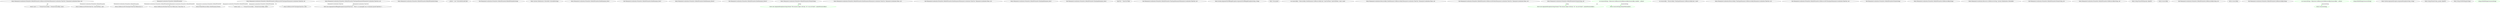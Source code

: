 digraph  {
n47 [label="Humanizer.Localisation.Formatters.DefaultFormatter", span=""];
n0 [cluster="Humanizer.Localisation.Formatters.DefaultFormatter.DefaultFormatter(string)", label="Entry Humanizer.Localisation.Formatters.DefaultFormatter.DefaultFormatter(string)", span="16-16"];
n1 [cluster="Humanizer.Localisation.Formatters.DefaultFormatter.DefaultFormatter(string)", label="_culture = new CultureInfo(localeCode)", span="18-18"];
n2 [cluster="Humanizer.Localisation.Formatters.DefaultFormatter.DefaultFormatter(string)", label="Exit Humanizer.Localisation.Formatters.DefaultFormatter.DefaultFormatter(string)", span="16-16"];
n3 [cluster="System.Globalization.CultureInfo.CultureInfo(string)", label="Entry System.Globalization.CultureInfo.CultureInfo(string)", span="0-0"];
n4 [cluster="Humanizer.Localisation.Formatters.DefaultFormatter.DateHumanize_Now()", label="Entry Humanizer.Localisation.Formatters.DefaultFormatter.DateHumanize_Now()", span="25-25"];
n5 [cluster="Humanizer.Localisation.Formatters.DefaultFormatter.DateHumanize_Now()", label="return GetResourceForDate(TimeUnit.Millisecond, Tense.Past, 0);", span="27-27"];
n6 [cluster="Humanizer.Localisation.Formatters.DefaultFormatter.DateHumanize_Now()", label="Exit Humanizer.Localisation.Formatters.DefaultFormatter.DateHumanize_Now()", span="25-25"];
n7 [cluster="Humanizer.Localisation.Formatters.DefaultFormatter.GetResourceForDate(Humanizer.Localisation.TimeUnit, Humanizer.Localisation.Tense, int)", label="Entry Humanizer.Localisation.Formatters.DefaultFormatter.GetResourceForDate(Humanizer.Localisation.TimeUnit, Humanizer.Localisation.Tense, int)", span="75-75"];
n8 [cluster="Humanizer.Localisation.Formatters.DefaultFormatter.DateHumanize_Never()", label="Entry Humanizer.Localisation.Formatters.DefaultFormatter.DateHumanize_Never()", span="34-34"];
n9 [cluster="Humanizer.Localisation.Formatters.DefaultFormatter.DateHumanize_Never()", label="return Format(ResourceKeys.DateHumanize.Never);", span="36-36"];
n10 [cluster="Humanizer.Localisation.Formatters.DefaultFormatter.DateHumanize_Never()", label="Exit Humanizer.Localisation.Formatters.DefaultFormatter.DateHumanize_Never()", span="34-34"];
n11 [cluster="Humanizer.Localisation.Formatters.DefaultFormatter.Format(string)", label="Entry Humanizer.Localisation.Formatters.DefaultFormatter.Format(string)", span="92-92"];
n12 [cluster="Humanizer.Localisation.Formatters.DefaultFormatter.DateHumanize(Humanizer.Localisation.TimeUnit, Humanizer.Localisation.Tense, int)", label="Entry Humanizer.Localisation.Formatters.DefaultFormatter.DateHumanize(Humanizer.Localisation.TimeUnit, Humanizer.Localisation.Tense, int)", span="46-46"];
n13 [cluster="Humanizer.Localisation.Formatters.DefaultFormatter.DateHumanize(Humanizer.Localisation.TimeUnit, Humanizer.Localisation.Tense, int)", label="return GetResourceForDate(timeUnit, timeUnitTense, unit);", span="48-48"];
n14 [cluster="Humanizer.Localisation.Formatters.DefaultFormatter.DateHumanize(Humanizer.Localisation.TimeUnit, Humanizer.Localisation.Tense, int)", label="Exit Humanizer.Localisation.Formatters.DefaultFormatter.DateHumanize(Humanizer.Localisation.TimeUnit, Humanizer.Localisation.Tense, int)", span="46-46"];
n15 [cluster="Humanizer.Localisation.Formatters.DefaultFormatter.TimeSpanHumanize_Zero()", label="Entry Humanizer.Localisation.Formatters.DefaultFormatter.TimeSpanHumanize_Zero()", span="55-55"];
n16 [cluster="Humanizer.Localisation.Formatters.DefaultFormatter.TimeSpanHumanize_Zero()", label="return GetResourceForTimeSpan(TimeUnit.Millisecond, 0);", span="57-57"];
n17 [cluster="Humanizer.Localisation.Formatters.DefaultFormatter.TimeSpanHumanize_Zero()", label="Exit Humanizer.Localisation.Formatters.DefaultFormatter.TimeSpanHumanize_Zero()", span="55-55"];
n18 [cluster="Humanizer.Localisation.Formatters.DefaultFormatter.GetResourceForTimeSpan(Humanizer.Localisation.TimeUnit, int)", label="Entry Humanizer.Localisation.Formatters.DefaultFormatter.GetResourceForTimeSpan(Humanizer.Localisation.TimeUnit, int)", span="81-81"];
n19 [cluster="Humanizer.Localisation.Formatters.DefaultFormatter.TimeSpanHumanize(Humanizer.Localisation.TimeUnit, int)", label="Entry Humanizer.Localisation.Formatters.DefaultFormatter.TimeSpanHumanize(Humanizer.Localisation.TimeUnit, int)", span="67-67"];
n20 [cluster="Humanizer.Localisation.Formatters.DefaultFormatter.TimeSpanHumanize(Humanizer.Localisation.TimeUnit, int)", label="timeUnit > TimeUnit.Week", span="69-69"];
n21 [cluster="Humanizer.Localisation.Formatters.DefaultFormatter.TimeSpanHumanize(Humanizer.Localisation.TimeUnit, int)", label="throw new ArgumentOutOfRangeException(nameof(timeUnit), ''There's no meaningful way to humanize passed timeUnit.'');", span="70-70"];
n22 [cluster="Humanizer.Localisation.Formatters.DefaultFormatter.TimeSpanHumanize(Humanizer.Localisation.TimeUnit, int)", label="return GetResourceForTimeSpan(timeUnit, unit);", span="72-72"];
n23 [cluster="Humanizer.Localisation.Formatters.DefaultFormatter.TimeSpanHumanize(Humanizer.Localisation.TimeUnit, int)", label="Exit Humanizer.Localisation.Formatters.DefaultFormatter.TimeSpanHumanize(Humanizer.Localisation.TimeUnit, int)", span="67-67"];
n24 [cluster="System.ArgumentOutOfRangeException.ArgumentOutOfRangeException(string, string)", label="Entry System.ArgumentOutOfRangeException.ArgumentOutOfRangeException(string, string)", span="0-0"];
n25 [cluster="Unk.nameof", label="Entry Unk.nameof", span=""];
n26 [cluster="Humanizer.Localisation.Formatters.DefaultFormatter.GetResourceForDate(Humanizer.Localisation.TimeUnit, Humanizer.Localisation.Tense, int)", label="var resourceKey = ResourceKeys.DateHumanize.GetResourceKey(unit, timeUnitTense: timeUnitTense, count: count)", span="77-77"];
n27 [cluster="Humanizer.Localisation.Formatters.DefaultFormatter.GetResourceForDate(Humanizer.Localisation.TimeUnit, Humanizer.Localisation.Tense, int)", label="return count == 1 ? Format(resourceKey) : Format(resourceKey, count);", span="78-78"];
n29 [cluster="Humanizer.Localisation.ResourceKeys.DateHumanize.GetResourceKey(Humanizer.Localisation.TimeUnit, Humanizer.Localisation.Tense, int)", label="Entry Humanizer.Localisation.ResourceKeys.DateHumanize.GetResourceKey(Humanizer.Localisation.TimeUnit, Humanizer.Localisation.Tense, int)", span="35-35"];
n28 [cluster="Humanizer.Localisation.Formatters.DefaultFormatter.GetResourceForDate(Humanizer.Localisation.TimeUnit, Humanizer.Localisation.Tense, int)", label="Exit Humanizer.Localisation.Formatters.DefaultFormatter.GetResourceForDate(Humanizer.Localisation.TimeUnit, Humanizer.Localisation.Tense, int)", span="75-75"];
n30 [cluster="Humanizer.Localisation.Formatters.DefaultFormatter.Format(string, int)", label="Entry Humanizer.Localisation.Formatters.DefaultFormatter.Format(string, int)", span="103-103"];
n31 [cluster="Humanizer.Localisation.Formatters.DefaultFormatter.GetResourceForTimeSpan(Humanizer.Localisation.TimeUnit, int)", label="var resourceKey = ResourceKeys.TimeSpanHumanize.GetResourceKey(unit, count)", span="83-83"];
n32 [cluster="Humanizer.Localisation.Formatters.DefaultFormatter.GetResourceForTimeSpan(Humanizer.Localisation.TimeUnit, int)", label="return count == 1 ? Format(resourceKey) : Format(resourceKey, count);", span="84-84"];
n34 [cluster="Humanizer.Localisation.ResourceKeys.TimeSpanHumanize.GetResourceKey(Humanizer.Localisation.TimeUnit, int)", label="Entry Humanizer.Localisation.ResourceKeys.TimeSpanHumanize.GetResourceKey(Humanizer.Localisation.TimeUnit, int)", span="22-22"];
n33 [cluster="Humanizer.Localisation.Formatters.DefaultFormatter.GetResourceForTimeSpan(Humanizer.Localisation.TimeUnit, int)", label="Exit Humanizer.Localisation.Formatters.DefaultFormatter.GetResourceForTimeSpan(Humanizer.Localisation.TimeUnit, int)", span="81-81"];
n36 [cluster="Humanizer.Localisation.Formatters.DefaultFormatter.Format(string)", label="Exit Humanizer.Localisation.Formatters.DefaultFormatter.Format(string)", span="92-92"];
n37 [cluster="Humanizer.Localisation.Formatters.DefaultFormatter.GetResourceKey(string)", label="Entry Humanizer.Localisation.Formatters.DefaultFormatter.GetResourceKey(string)", span="124-124"];
n38 [cluster="Humanizer.Localisation.Resources.GetResource(string, System.Globalization.CultureInfo)", label="Entry Humanizer.Localisation.Resources.GetResource(string, System.Globalization.CultureInfo)", span="19-19"];
n40 [cluster="Humanizer.Localisation.Formatters.DefaultFormatter.Format(string, int)", label="Exit Humanizer.Localisation.Formatters.DefaultFormatter.Format(string, int)", span="103-103"];
n41 [cluster="Humanizer.Localisation.Formatters.DefaultFormatter.GetResourceKey(string, int)", label="Entry Humanizer.Localisation.Formatters.DefaultFormatter.GetResourceKey(string, int)", span="114-114"];
n42 [cluster="string.FormatWith(params object[])", label="Entry string.FormatWith(params object[])", span="15-15"];
n43 [cluster="Humanizer.Localisation.Formatters.DefaultFormatter.GetResourceKey(string, int)", label="return resourceKey;", span="116-116"];
n44 [cluster="Humanizer.Localisation.Formatters.DefaultFormatter.GetResourceKey(string, int)", label="Exit Humanizer.Localisation.Formatters.DefaultFormatter.GetResourceKey(string, int)", span="114-114"];
n45 [cluster="Humanizer.Localisation.Formatters.DefaultFormatter.GetResourceKey(string)", label="return resourceKey;", span="126-126"];
n46 [cluster="Humanizer.Localisation.Formatters.DefaultFormatter.GetResourceKey(string)", label="Exit Humanizer.Localisation.Formatters.DefaultFormatter.GetResourceKey(string)", span="124-124"];
d35 [cluster="Humanizer.Localisation.Formatters.DefaultFormatter.Format(string)", color=green, community=0, label="var resourceString = Resources.GetResource(GetResourceKey(resourceKey), _culture)", prediction=0, span="95-95"];
d36 [cluster="Humanizer.Localisation.Formatters.DefaultFormatter.Format(string)", color=green, community=0, label="string.IsNullOrEmpty(resourceString)", prediction=1, span="97-97"];
d38 [cluster="Humanizer.Localisation.Formatters.DefaultFormatter.Format(string)", color=green, community=0, label="return resourceString;", prediction=0, span="100-100"];
d37 [cluster="Humanizer.Localisation.Formatters.DefaultFormatter.Format(string)", color=green, community=0, label="throw new ArgumentException(string.Format(''The resource object with key '{0}' was not found''), nameof(resourceKey));", prediction=3, span="98-98"];
d43 [cluster="System.ArgumentException.ArgumentException(string, string)", label="Entry System.ArgumentException.ArgumentException(string, string)", span="0-0"];
d44 [cluster="string.Format(string, params object[])", label="Entry string.Format(string, params object[])", span="0-0"];
d42 [cluster="string.IsNullOrEmpty(string)", label="Entry string.IsNullOrEmpty(string)", span="0-0"];
d45 [cluster="Humanizer.Localisation.Formatters.DefaultFormatter.Format(string, int)", color=green, community=0, label="var resourceString = Resources.GetResource(GetResourceKey(resourceKey, number), _culture)", prediction=4, span="112-112"];
d46 [cluster="Humanizer.Localisation.Formatters.DefaultFormatter.Format(string, int)", color=green, community=0, label="string.IsNullOrEmpty(resourceString)", prediction=5, span="114-114"];
d48 [cluster="Humanizer.Localisation.Formatters.DefaultFormatter.Format(string, int)", color=green, community=0, label="return resourceString.FormatWith(number);", prediction=4, span="117-117"];
d47 [cluster="Humanizer.Localisation.Formatters.DefaultFormatter.Format(string, int)", color=green, community=0, label="throw new ArgumentException(string.Format(''The resource object with key '{0}' was not found''), nameof(resourceKey));", prediction=4, span="115-115"];
n47 -> n5  [color=darkseagreen4, key=1, label="Humanizer.Localisation.Formatters.DefaultFormatter", style=dashed];
n47 -> n9  [color=darkseagreen4, key=1, label="Humanizer.Localisation.Formatters.DefaultFormatter", style=dashed];
n47 -> n13  [color=darkseagreen4, key=1, label="Humanizer.Localisation.Formatters.DefaultFormatter", style=dashed];
n47 -> n16  [color=darkseagreen4, key=1, label="Humanizer.Localisation.Formatters.DefaultFormatter", style=dashed];
n47 -> n22  [color=darkseagreen4, key=1, label="Humanizer.Localisation.Formatters.DefaultFormatter", style=dashed];
n47 -> n27  [color=darkseagreen4, key=1, label="Humanizer.Localisation.Formatters.DefaultFormatter", style=dashed];
n47 -> n32  [color=darkseagreen4, key=1, label="Humanizer.Localisation.Formatters.DefaultFormatter", style=dashed];
n7 -> n27  [color=darkseagreen4, key=1, label=int, style=dashed];
n11 -> d37  [color=green, key=1, label=string, style=dashed];
n18 -> n32  [color=darkseagreen4, key=1, label=int, style=dashed];
n19 -> n21  [color=darkseagreen4, key=1, label="Humanizer.Localisation.TimeUnit", style=dashed];
n19 -> n22  [color=darkseagreen4, key=1, label="Humanizer.Localisation.TimeUnit", style=dashed];
n30 -> d47  [color=green, key=1, label=string, style=dashed];
n30 -> d48  [color=green, key=1, label=int, style=dashed];
d35 -> d38  [color=green, key=1, label=resourceString, style=dashed];
d45 -> d48  [color=green, key=1, label=resourceString, style=dashed];
}
